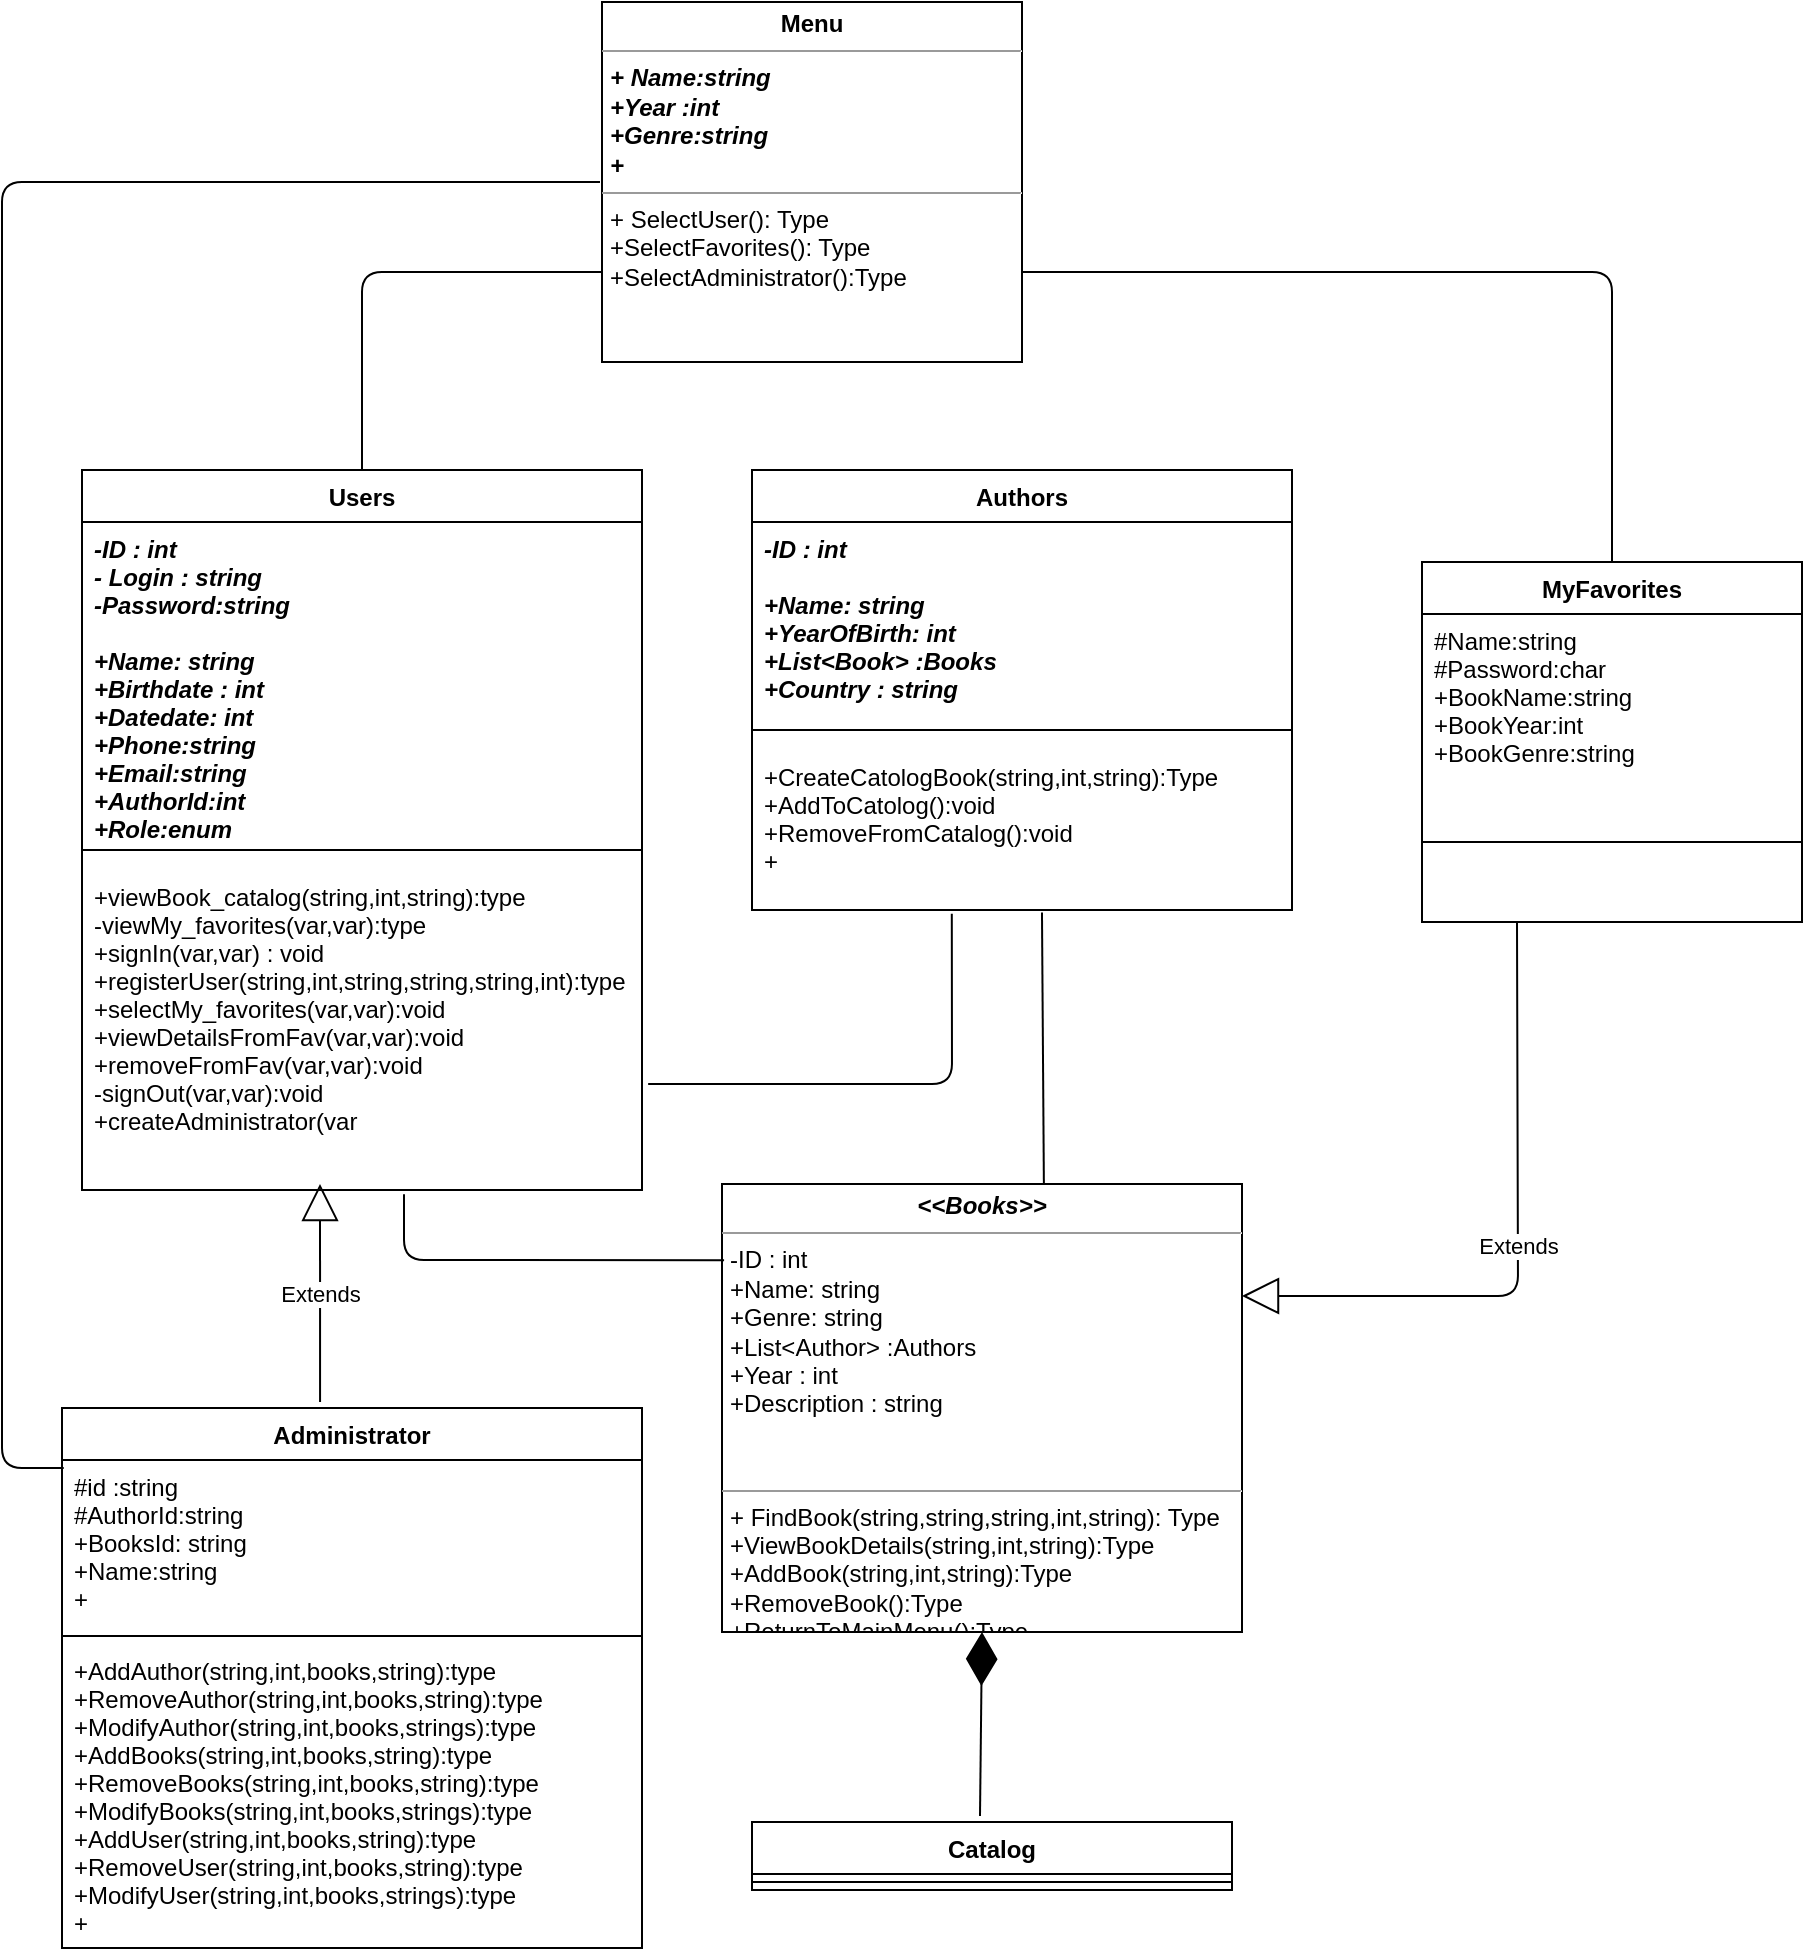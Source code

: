 <mxfile version="12.2.2" type="device" pages="1"><diagram id="loM8-OxWMCor52sOEpgY" name="Page-1"><mxGraphModel dx="838" dy="1580" grid="1" gridSize="10" guides="1" tooltips="1" connect="1" arrows="1" fold="1" page="1" pageScale="1" pageWidth="850" pageHeight="1100" math="0" shadow="0"><root><mxCell id="0"/><mxCell id="1" parent="0"/><mxCell id="Zz-mU0LI-GafMUDzLQIL-1" value="Users" style="swimlane;fontStyle=1;align=center;verticalAlign=top;childLayout=stackLayout;horizontal=1;startSize=26;horizontalStack=0;resizeParent=1;resizeParentMax=0;resizeLast=0;collapsible=1;marginBottom=0;" parent="1" vertex="1"><mxGeometry x="40" y="-226" width="280" height="360" as="geometry"/></mxCell><mxCell id="Zz-mU0LI-GafMUDzLQIL-2" value="-ID : int&#10;- Login : string&#10;-Password:string&#10;&#10;+Name: string&#10;+Birthdate : int&#10;+Datedate: int&#10;+Phone:string&#10;+Email:string&#10;+AuthorId:int&#10;+Role:enum&#10;" style="text;strokeColor=none;fillColor=none;align=left;verticalAlign=top;spacingLeft=4;spacingRight=4;overflow=hidden;rotatable=0;points=[[0,0.5],[1,0.5]];portConstraint=eastwest;fontStyle=3" parent="Zz-mU0LI-GafMUDzLQIL-1" vertex="1"><mxGeometry y="26" width="280" height="154" as="geometry"/></mxCell><mxCell id="Zz-mU0LI-GafMUDzLQIL-3" value="" style="line;strokeWidth=1;fillColor=none;align=left;verticalAlign=middle;spacingTop=-1;spacingLeft=3;spacingRight=3;rotatable=0;labelPosition=right;points=[];portConstraint=eastwest;" parent="Zz-mU0LI-GafMUDzLQIL-1" vertex="1"><mxGeometry y="180" width="280" height="20" as="geometry"/></mxCell><mxCell id="Zz-mU0LI-GafMUDzLQIL-4" value="+viewBook_catalog(string,int,string):type&#10;-viewMy_favorites(var,var):type&#10;+signIn(var,var) : void&#10;+registerUser(string,int,string,string,string,int):type&#10;+selectMy_favorites(var,var):void&#10;+viewDetailsFromFav(var,var):void&#10;+removeFromFav(var,var):void&#10;-signOut(var,var):void&#10;+createAdministrator(var" style="text;strokeColor=none;fillColor=none;align=left;verticalAlign=top;spacingLeft=4;spacingRight=4;overflow=hidden;rotatable=0;points=[[0,0.5],[1,0.5]];portConstraint=eastwest;" parent="Zz-mU0LI-GafMUDzLQIL-1" vertex="1"><mxGeometry y="200" width="280" height="160" as="geometry"/></mxCell><mxCell id="Zz-mU0LI-GafMUDzLQIL-5" value="Authors" style="swimlane;fontStyle=1;align=center;verticalAlign=top;childLayout=stackLayout;horizontal=1;startSize=26;horizontalStack=0;resizeParent=1;resizeParentMax=0;resizeLast=0;collapsible=1;marginBottom=0;" parent="1" vertex="1"><mxGeometry x="375" y="-226" width="270" height="220" as="geometry"/></mxCell><mxCell id="Zz-mU0LI-GafMUDzLQIL-6" value="-ID : int&#10;&#10;+Name: string&#10;+YearOfBirth: int&#10;+List&lt;Book&gt; :Books&#10;+Country : string&#10;" style="text;strokeColor=none;fillColor=none;align=left;verticalAlign=top;spacingLeft=4;spacingRight=4;overflow=hidden;rotatable=0;points=[[0,0.5],[1,0.5]];portConstraint=eastwest;fontStyle=3" parent="Zz-mU0LI-GafMUDzLQIL-5" vertex="1"><mxGeometry y="26" width="270" height="94" as="geometry"/></mxCell><mxCell id="Zz-mU0LI-GafMUDzLQIL-7" value="" style="line;strokeWidth=1;fillColor=none;align=left;verticalAlign=middle;spacingTop=-1;spacingLeft=3;spacingRight=3;rotatable=0;labelPosition=right;points=[];portConstraint=eastwest;" parent="Zz-mU0LI-GafMUDzLQIL-5" vertex="1"><mxGeometry y="120" width="270" height="20" as="geometry"/></mxCell><mxCell id="Zz-mU0LI-GafMUDzLQIL-8" value="+CreateCatologBook(string,int,string):Type&#10;+AddToCatolog():void&#10;+RemoveFromCatalog():void&#10;+" style="text;strokeColor=none;fillColor=none;align=left;verticalAlign=top;spacingLeft=4;spacingRight=4;overflow=hidden;rotatable=0;points=[[0,0.5],[1,0.5]];portConstraint=eastwest;" parent="Zz-mU0LI-GafMUDzLQIL-5" vertex="1"><mxGeometry y="140" width="270" height="80" as="geometry"/></mxCell><mxCell id="Zz-mU0LI-GafMUDzLQIL-13" value="Administrator" style="swimlane;fontStyle=1;align=center;verticalAlign=top;childLayout=stackLayout;horizontal=1;startSize=26;horizontalStack=0;resizeParent=1;resizeParentMax=0;resizeLast=0;collapsible=1;marginBottom=0;" parent="1" vertex="1"><mxGeometry x="30" y="243" width="290" height="270" as="geometry"/></mxCell><mxCell id="Zz-mU0LI-GafMUDzLQIL-14" value="#id :string&#10;#AuthorId:string&#10;+BooksId: string&#10;+Name:string&#10;+" style="text;strokeColor=none;fillColor=none;align=left;verticalAlign=top;spacingLeft=4;spacingRight=4;overflow=hidden;rotatable=0;points=[[0,0.5],[1,0.5]];portConstraint=eastwest;" parent="Zz-mU0LI-GafMUDzLQIL-13" vertex="1"><mxGeometry y="26" width="290" height="84" as="geometry"/></mxCell><mxCell id="Zz-mU0LI-GafMUDzLQIL-15" value="" style="line;strokeWidth=1;fillColor=none;align=left;verticalAlign=middle;spacingTop=-1;spacingLeft=3;spacingRight=3;rotatable=0;labelPosition=right;points=[];portConstraint=eastwest;" parent="Zz-mU0LI-GafMUDzLQIL-13" vertex="1"><mxGeometry y="110" width="290" height="8" as="geometry"/></mxCell><mxCell id="Zz-mU0LI-GafMUDzLQIL-16" value="+AddAuthor(string,int,books,string):type&#10;+RemoveAuthor(string,int,books,string):type&#10;+ModifyAuthor(string,int,books,strings):type&#10;+AddBooks(string,int,books,string):type&#10;+RemoveBooks(string,int,books,string):type&#10;+ModifyBooks(string,int,books,strings):type&#10;+AddUser(string,int,books,string):type&#10;+RemoveUser(string,int,books,string):type&#10;+ModifyUser(string,int,books,strings):type&#10;+" style="text;strokeColor=none;fillColor=none;align=left;verticalAlign=top;spacingLeft=4;spacingRight=4;overflow=hidden;rotatable=0;points=[[0,0.5],[1,0.5]];portConstraint=eastwest;" parent="Zz-mU0LI-GafMUDzLQIL-13" vertex="1"><mxGeometry y="118" width="290" height="152" as="geometry"/></mxCell><mxCell id="Zz-mU0LI-GafMUDzLQIL-21" value="MyFavorites" style="swimlane;fontStyle=1;align=center;verticalAlign=top;childLayout=stackLayout;horizontal=1;startSize=26;horizontalStack=0;resizeParent=1;resizeParentMax=0;resizeLast=0;collapsible=1;marginBottom=0;" parent="1" vertex="1"><mxGeometry x="710" y="-180" width="190" height="180" as="geometry"/></mxCell><mxCell id="Zz-mU0LI-GafMUDzLQIL-22" value="#Name:string&#10;#Password:char&#10;+BookName:string&#10;+BookYear:int&#10;+BookGenre:string" style="text;strokeColor=none;fillColor=none;align=left;verticalAlign=top;spacingLeft=4;spacingRight=4;overflow=hidden;rotatable=0;points=[[0,0.5],[1,0.5]];portConstraint=eastwest;" parent="Zz-mU0LI-GafMUDzLQIL-21" vertex="1"><mxGeometry y="26" width="190" height="74" as="geometry"/></mxCell><mxCell id="Zz-mU0LI-GafMUDzLQIL-23" value="" style="line;strokeWidth=1;fillColor=none;align=left;verticalAlign=middle;spacingTop=-1;spacingLeft=3;spacingRight=3;rotatable=0;labelPosition=right;points=[];portConstraint=eastwest;" parent="Zz-mU0LI-GafMUDzLQIL-21" vertex="1"><mxGeometry y="100" width="190" height="80" as="geometry"/></mxCell><mxCell id="Zz-mU0LI-GafMUDzLQIL-29" value="Catalog" style="swimlane;fontStyle=1;align=center;verticalAlign=top;childLayout=stackLayout;horizontal=1;startSize=26;horizontalStack=0;resizeParent=1;resizeParentMax=0;resizeLast=0;collapsible=1;marginBottom=0;" parent="1" vertex="1"><mxGeometry x="375" y="450" width="240" height="34" as="geometry"><mxRectangle x="375" y="450" width="70" height="26" as="alternateBounds"/></mxGeometry></mxCell><mxCell id="Zz-mU0LI-GafMUDzLQIL-31" value="" style="line;strokeWidth=1;fillColor=none;align=left;verticalAlign=middle;spacingTop=-1;spacingLeft=3;spacingRight=3;rotatable=0;labelPosition=right;points=[];portConstraint=eastwest;" parent="Zz-mU0LI-GafMUDzLQIL-29" vertex="1"><mxGeometry y="26" width="240" height="8" as="geometry"/></mxCell><mxCell id="ihvEUvs52E6v20UenG0c-1" value="&lt;p style=&quot;margin: 0px ; margin-top: 4px ; text-align: center&quot;&gt;&lt;b&gt;&lt;i&gt;&amp;lt;&amp;lt;Books&amp;gt;&amp;gt;&lt;/i&gt;&lt;/b&gt;&lt;/p&gt;&lt;hr size=&quot;1&quot;&gt;&lt;p style=&quot;margin: 0px ; margin-left: 4px&quot;&gt;-ID : int&lt;br style=&quot;padding: 0px ; margin: 0px&quot;&gt;+Name: string&lt;br style=&quot;padding: 0px ; margin: 0px&quot;&gt;+Genre: string&lt;br style=&quot;padding: 0px ; margin: 0px&quot;&gt;+List&amp;lt;Author&amp;gt; :Authors&lt;br style=&quot;padding: 0px ; margin: 0px&quot;&gt;+Year : int&lt;br style=&quot;padding: 0px ; margin: 0px&quot;&gt;+Description : string&lt;/p&gt;&lt;div style=&quot;padding: 0px ; margin: 0px&quot;&gt;&lt;br style=&quot;padding: 0px ; margin: 0px ; font-style: italic ; font-weight: 700&quot;&gt;&lt;/div&gt;&lt;p style=&quot;margin: 0px ; margin-left: 4px&quot;&gt;&lt;br&gt;&lt;/p&gt;&lt;hr size=&quot;1&quot;&gt;&lt;p style=&quot;margin: 0px ; margin-left: 4px&quot;&gt;+ FindBook(string,string,string,int,string): Type&lt;/p&gt;&lt;p style=&quot;margin: 0px ; margin-left: 4px&quot;&gt;+ViewBookDetails(string,int,string):Type&lt;br style=&quot;padding: 0px ; margin: 0px&quot;&gt;+AddBook(string,int,string):Type&lt;br style=&quot;padding: 0px ; margin: 0px&quot;&gt;+RemoveBook():Type&lt;br style=&quot;padding: 0px ; margin: 0px&quot;&gt;+ReturnToMainMenu():Type&lt;br&gt;&lt;/p&gt;" style="verticalAlign=top;align=left;overflow=fill;fontSize=12;fontFamily=Helvetica;html=1;" parent="1" vertex="1"><mxGeometry x="360" y="131" width="260" height="224" as="geometry"/></mxCell><mxCell id="juXvNroAvMkVpbeRuxFS-1" value="" style="endArrow=none;html=1;exitX=0.619;exitY=0;exitDx=0;exitDy=0;entryX=0.537;entryY=1.015;entryDx=0;entryDy=0;entryPerimeter=0;exitPerimeter=0;" parent="1" source="ihvEUvs52E6v20UenG0c-1" target="Zz-mU0LI-GafMUDzLQIL-8" edge="1"><mxGeometry width="50" height="50" relative="1" as="geometry"><mxPoint x="550" y="80" as="sourcePoint"/><mxPoint x="486" y="50" as="targetPoint"/></mxGeometry></mxCell><mxCell id="iyeD5aCmJULq_hYCBoo6-2" value="&lt;p style=&quot;margin: 0px ; margin-top: 4px ; text-align: center&quot;&gt;&lt;b&gt;Menu&lt;/b&gt;&lt;/p&gt;&lt;hr size=&quot;1&quot;&gt;&lt;p style=&quot;margin: 0px ; margin-left: 4px&quot;&gt;&lt;b&gt;&lt;i&gt;+ Name:string&lt;/i&gt;&lt;/b&gt;&lt;/p&gt;&lt;p style=&quot;margin: 0px ; margin-left: 4px&quot;&gt;&lt;b&gt;&lt;i&gt;+Year :int&lt;/i&gt;&lt;/b&gt;&lt;/p&gt;&lt;p style=&quot;margin: 0px ; margin-left: 4px&quot;&gt;&lt;b&gt;&lt;i&gt;+Genre:string&lt;/i&gt;&lt;/b&gt;&lt;/p&gt;&lt;p style=&quot;margin: 0px ; margin-left: 4px&quot;&gt;&lt;b&gt;&lt;i&gt;+&lt;/i&gt;&lt;/b&gt;&lt;/p&gt;&lt;hr size=&quot;1&quot;&gt;&lt;p style=&quot;margin: 0px ; margin-left: 4px&quot;&gt;+ SelectUser(): Type&lt;/p&gt;&lt;p style=&quot;margin: 0px ; margin-left: 4px&quot;&gt;+SelectFavorites(): Type&lt;/p&gt;&lt;p style=&quot;margin: 0px ; margin-left: 4px&quot;&gt;+SelectAdministrator():Type&lt;/p&gt;" style="verticalAlign=top;align=left;overflow=fill;fontSize=12;fontFamily=Helvetica;html=1;" parent="1" vertex="1"><mxGeometry x="300" y="-460" width="210" height="180" as="geometry"/></mxCell><mxCell id="8Y_vMEX4TwrrOF_ym1Dw-1" value="Extends" style="endArrow=block;endSize=16;endFill=0;html=1;entryX=0.425;entryY=0.981;entryDx=0;entryDy=0;entryPerimeter=0;exitX=0.445;exitY=-0.011;exitDx=0;exitDy=0;exitPerimeter=0;" edge="1" parent="1" source="Zz-mU0LI-GafMUDzLQIL-13" target="Zz-mU0LI-GafMUDzLQIL-4"><mxGeometry width="160" relative="1" as="geometry"><mxPoint x="160" y="180" as="sourcePoint"/><mxPoint x="320" y="180" as="targetPoint"/></mxGeometry></mxCell><mxCell id="8Y_vMEX4TwrrOF_ym1Dw-5" value="" style="endArrow=diamondThin;endFill=1;endSize=24;html=1;entryX=0.5;entryY=1;entryDx=0;entryDy=0;exitX=0.475;exitY=-0.088;exitDx=0;exitDy=0;exitPerimeter=0;" edge="1" parent="1" source="Zz-mU0LI-GafMUDzLQIL-29" target="ihvEUvs52E6v20UenG0c-1"><mxGeometry width="160" relative="1" as="geometry"><mxPoint x="420" y="410" as="sourcePoint"/><mxPoint x="580" y="410" as="targetPoint"/></mxGeometry></mxCell><mxCell id="8Y_vMEX4TwrrOF_ym1Dw-9" value="" style="endArrow=none;html=1;entryX=0.37;entryY=1.023;entryDx=0;entryDy=0;entryPerimeter=0;exitX=1.011;exitY=0.669;exitDx=0;exitDy=0;exitPerimeter=0;" edge="1" parent="1" source="Zz-mU0LI-GafMUDzLQIL-4" target="Zz-mU0LI-GafMUDzLQIL-8"><mxGeometry width="50" height="50" relative="1" as="geometry"><mxPoint x="380" y="110" as="sourcePoint"/><mxPoint x="430" y="60" as="targetPoint"/><Array as="points"><mxPoint x="475" y="81"/></Array></mxGeometry></mxCell><mxCell id="8Y_vMEX4TwrrOF_ym1Dw-10" value="" style="endArrow=none;html=1;entryX=0.004;entryY=0.17;entryDx=0;entryDy=0;entryPerimeter=0;exitX=0.575;exitY=1.013;exitDx=0;exitDy=0;exitPerimeter=0;" edge="1" parent="1" source="Zz-mU0LI-GafMUDzLQIL-4" target="ihvEUvs52E6v20UenG0c-1"><mxGeometry width="50" height="50" relative="1" as="geometry"><mxPoint x="220" y="220" as="sourcePoint"/><mxPoint x="270" y="170" as="targetPoint"/><Array as="points"><mxPoint x="201" y="169"/></Array></mxGeometry></mxCell><mxCell id="8Y_vMEX4TwrrOF_ym1Dw-11" value="" style="endArrow=none;html=1;entryX=0;entryY=0.75;entryDx=0;entryDy=0;exitX=0.5;exitY=0;exitDx=0;exitDy=0;" edge="1" parent="1" source="Zz-mU0LI-GafMUDzLQIL-1" target="iyeD5aCmJULq_hYCBoo6-2"><mxGeometry width="50" height="50" relative="1" as="geometry"><mxPoint x="180" y="-290" as="sourcePoint"/><mxPoint x="230" y="-340" as="targetPoint"/><Array as="points"><mxPoint x="180" y="-325"/></Array></mxGeometry></mxCell><mxCell id="8Y_vMEX4TwrrOF_ym1Dw-12" value="Extends" style="endArrow=block;endSize=16;endFill=0;html=1;exitX=0.25;exitY=1;exitDx=0;exitDy=0;entryX=1;entryY=0.25;entryDx=0;entryDy=0;" edge="1" parent="1" source="Zz-mU0LI-GafMUDzLQIL-21" target="ihvEUvs52E6v20UenG0c-1"><mxGeometry width="160" relative="1" as="geometry"><mxPoint x="700" y="140" as="sourcePoint"/><mxPoint x="860" y="140" as="targetPoint"/><Array as="points"><mxPoint x="758" y="187"/></Array></mxGeometry></mxCell><mxCell id="8Y_vMEX4TwrrOF_ym1Dw-13" value="" style="endArrow=none;html=1;exitX=0.5;exitY=0;exitDx=0;exitDy=0;entryX=1;entryY=0.75;entryDx=0;entryDy=0;" edge="1" parent="1" source="Zz-mU0LI-GafMUDzLQIL-21" target="iyeD5aCmJULq_hYCBoo6-2"><mxGeometry width="50" height="50" relative="1" as="geometry"><mxPoint x="630" y="-250" as="sourcePoint"/><mxPoint x="680" y="-300" as="targetPoint"/><Array as="points"><mxPoint x="805" y="-325"/></Array></mxGeometry></mxCell><mxCell id="8Y_vMEX4TwrrOF_ym1Dw-14" value="" style="endArrow=none;html=1;exitX=0.003;exitY=0.048;exitDx=0;exitDy=0;exitPerimeter=0;" edge="1" parent="1" source="Zz-mU0LI-GafMUDzLQIL-14"><mxGeometry width="50" height="50" relative="1" as="geometry"><mxPoint x="50" y="-250" as="sourcePoint"/><mxPoint x="299" y="-370" as="targetPoint"/><Array as="points"><mxPoint y="273"/><mxPoint y="-370"/></Array></mxGeometry></mxCell></root></mxGraphModel></diagram></mxfile>